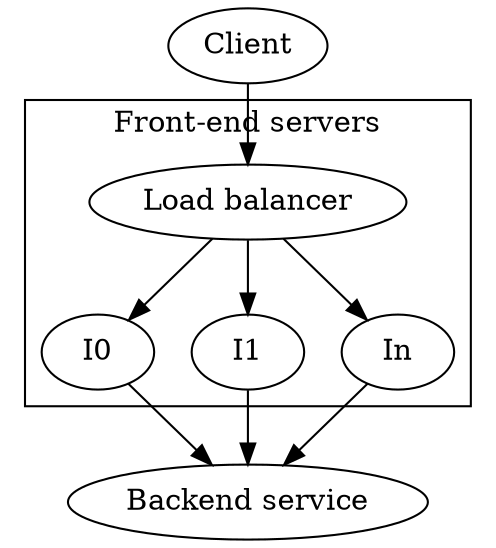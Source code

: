digraph G {

	U [ label="Client" ];
	MDB [ label = "Backend service" ];
	WLB [ label = "Load balancer" ];

	subgraph cluster_W {
	WLB;
	I0;
	I1;
	In;
	label="Front-end servers";
	}

	U -> WLB;
	WLB -> I0;
	WLB -> I1;
	WLB -> In;
	I0 -> MDB;
	I1 -> MDB;
	In -> MDB;
}